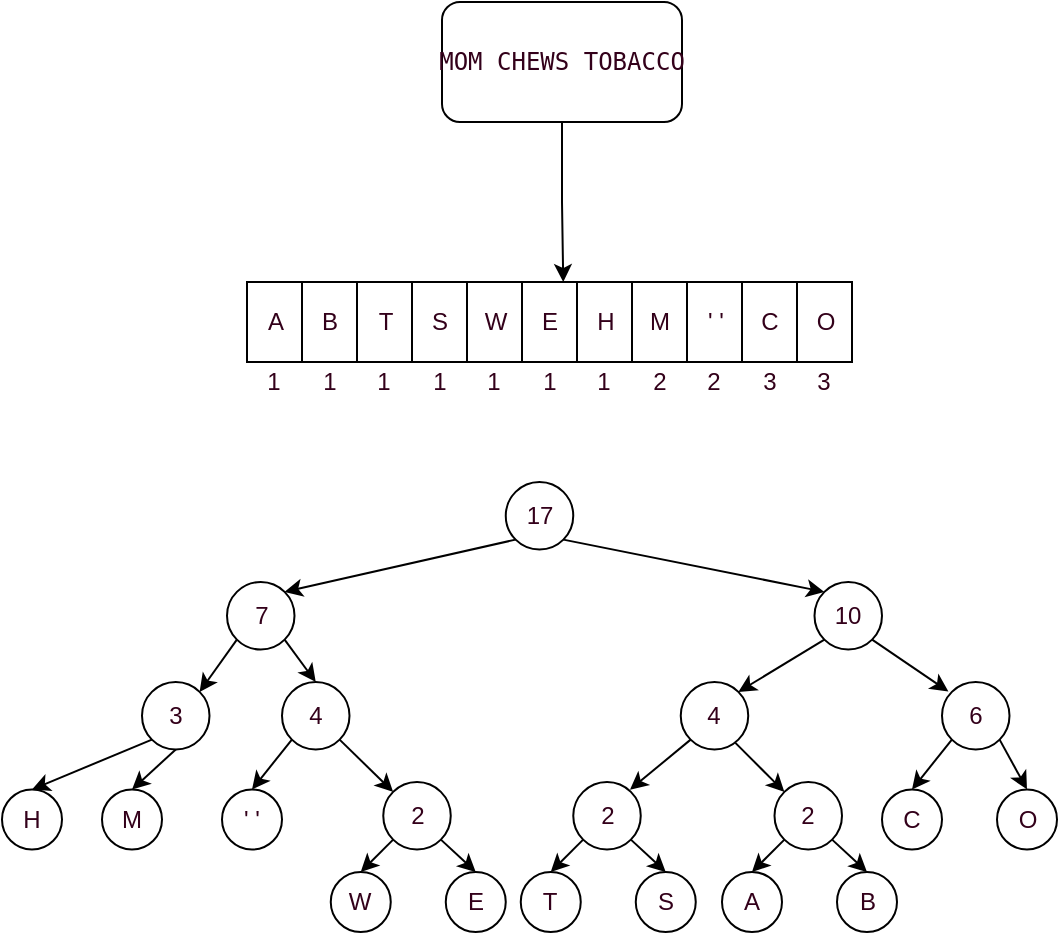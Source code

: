 <mxfile version="15.5.5" type="github">
  <diagram id="dF9T35ieNSY8kNzjUWbx" name="Page-1">
    <mxGraphModel dx="1028" dy="536" grid="1" gridSize="10" guides="1" tooltips="1" connect="1" arrows="1" fold="1" page="1" pageScale="1" pageWidth="827" pageHeight="1169" math="0" shadow="0">
      <root>
        <mxCell id="0" />
        <mxCell id="1" parent="0" />
        <mxCell id="OYj0gJ4Lvq-_R3bEyNbc-5" value="" style="edgeStyle=orthogonalEdgeStyle;rounded=0;orthogonalLoop=1;jettySize=auto;html=1;fontColor=#33001A;entryX=0.75;entryY=0;entryDx=0;entryDy=0;" edge="1" parent="1" source="OYj0gJ4Lvq-_R3bEyNbc-1" target="OYj0gJ4Lvq-_R3bEyNbc-42">
          <mxGeometry relative="1" as="geometry">
            <mxPoint x="380" y="320" as="targetPoint" />
          </mxGeometry>
        </mxCell>
        <mxCell id="OYj0gJ4Lvq-_R3bEyNbc-1" value="&lt;pre&gt;&lt;font color=&quot;#33001a&quot; face=&quot;jetbrains mono, monospace&quot;&gt;MOM CHEWS TOBACCO&lt;/font&gt;&lt;font face=&quot;jetbrains mono, monospace&quot;&gt;&lt;br&gt;&lt;/font&gt;&lt;/pre&gt;" style="rounded=1;whiteSpace=wrap;html=1;" vertex="1" parent="1">
          <mxGeometry x="320" y="130" width="120" height="60" as="geometry" />
        </mxCell>
        <mxCell id="OYj0gJ4Lvq-_R3bEyNbc-6" value="3" style="text;html=1;strokeColor=none;fillColor=none;align=center;verticalAlign=middle;whiteSpace=wrap;rounded=0;labelBackgroundColor=#FFFFFF;fontColor=#33001A;" vertex="1" parent="1">
          <mxGeometry x="473.75" y="310" width="20" height="20" as="geometry" />
        </mxCell>
        <mxCell id="OYj0gJ4Lvq-_R3bEyNbc-8" value="3" style="text;html=1;strokeColor=none;fillColor=none;align=center;verticalAlign=middle;whiteSpace=wrap;rounded=0;labelBackgroundColor=#FFFFFF;fontColor=#33001A;" vertex="1" parent="1">
          <mxGeometry x="501.25" y="310" width="20" height="20" as="geometry" />
        </mxCell>
        <mxCell id="OYj0gJ4Lvq-_R3bEyNbc-9" value="2" style="text;html=1;strokeColor=none;fillColor=none;align=center;verticalAlign=middle;whiteSpace=wrap;rounded=0;labelBackgroundColor=#FFFFFF;fontColor=#33001A;" vertex="1" parent="1">
          <mxGeometry x="446.25" y="310" width="20" height="20" as="geometry" />
        </mxCell>
        <mxCell id="OYj0gJ4Lvq-_R3bEyNbc-11" value="1" style="text;html=1;strokeColor=none;fillColor=none;align=center;verticalAlign=middle;whiteSpace=wrap;rounded=0;labelBackgroundColor=#FFFFFF;fontColor=#33001A;" vertex="1" parent="1">
          <mxGeometry x="281.25" y="310" width="20" height="20" as="geometry" />
        </mxCell>
        <mxCell id="OYj0gJ4Lvq-_R3bEyNbc-15" value="1" style="text;html=1;strokeColor=none;fillColor=none;align=center;verticalAlign=middle;whiteSpace=wrap;rounded=0;labelBackgroundColor=#FFFFFF;fontColor=#33001A;" vertex="1" parent="1">
          <mxGeometry x="308.75" y="310" width="20" height="20" as="geometry" />
        </mxCell>
        <mxCell id="OYj0gJ4Lvq-_R3bEyNbc-16" value="2" style="text;html=1;strokeColor=none;fillColor=none;align=center;verticalAlign=middle;whiteSpace=wrap;rounded=0;labelBackgroundColor=#FFFFFF;fontColor=#33001A;" vertex="1" parent="1">
          <mxGeometry x="418.75" y="310" width="20" height="20" as="geometry" />
        </mxCell>
        <mxCell id="OYj0gJ4Lvq-_R3bEyNbc-37" value="A" style="rounded=0;whiteSpace=wrap;html=1;labelBackgroundColor=#FFFFFF;fontColor=#33001A;" vertex="1" parent="1">
          <mxGeometry x="222.5" y="270" width="27.5" height="40" as="geometry" />
        </mxCell>
        <mxCell id="OYj0gJ4Lvq-_R3bEyNbc-38" value="B" style="rounded=0;whiteSpace=wrap;html=1;labelBackgroundColor=#FFFFFF;fontColor=#33001A;" vertex="1" parent="1">
          <mxGeometry x="250" y="270" width="27.5" height="40" as="geometry" />
        </mxCell>
        <mxCell id="OYj0gJ4Lvq-_R3bEyNbc-39" value="T" style="rounded=0;whiteSpace=wrap;html=1;labelBackgroundColor=#FFFFFF;fontColor=#33001A;" vertex="1" parent="1">
          <mxGeometry x="277.5" y="270" width="27.5" height="40" as="geometry" />
        </mxCell>
        <mxCell id="OYj0gJ4Lvq-_R3bEyNbc-40" value="S" style="rounded=0;whiteSpace=wrap;html=1;labelBackgroundColor=#FFFFFF;fontColor=#33001A;" vertex="1" parent="1">
          <mxGeometry x="305" y="270" width="27.5" height="40" as="geometry" />
        </mxCell>
        <mxCell id="OYj0gJ4Lvq-_R3bEyNbc-41" value="W" style="rounded=0;whiteSpace=wrap;html=1;labelBackgroundColor=#FFFFFF;fontColor=#33001A;" vertex="1" parent="1">
          <mxGeometry x="332.5" y="270" width="27.5" height="40" as="geometry" />
        </mxCell>
        <mxCell id="OYj0gJ4Lvq-_R3bEyNbc-42" value="E" style="rounded=0;whiteSpace=wrap;html=1;labelBackgroundColor=#FFFFFF;fontColor=#33001A;" vertex="1" parent="1">
          <mxGeometry x="360" y="270" width="27.5" height="40" as="geometry" />
        </mxCell>
        <mxCell id="OYj0gJ4Lvq-_R3bEyNbc-43" value="H" style="rounded=0;whiteSpace=wrap;html=1;labelBackgroundColor=#FFFFFF;fontColor=#33001A;" vertex="1" parent="1">
          <mxGeometry x="387.5" y="270" width="27.5" height="40" as="geometry" />
        </mxCell>
        <mxCell id="OYj0gJ4Lvq-_R3bEyNbc-45" value="M" style="rounded=0;whiteSpace=wrap;html=1;labelBackgroundColor=#FFFFFF;fontColor=#33001A;" vertex="1" parent="1">
          <mxGeometry x="415" y="270" width="27.5" height="40" as="geometry" />
        </mxCell>
        <mxCell id="OYj0gJ4Lvq-_R3bEyNbc-46" value="&#39; &#39;" style="rounded=0;whiteSpace=wrap;html=1;labelBackgroundColor=#FFFFFF;fontColor=#33001A;" vertex="1" parent="1">
          <mxGeometry x="442.5" y="270" width="27.5" height="40" as="geometry" />
        </mxCell>
        <mxCell id="OYj0gJ4Lvq-_R3bEyNbc-47" value="C" style="rounded=0;whiteSpace=wrap;html=1;labelBackgroundColor=#FFFFFF;fontColor=#33001A;" vertex="1" parent="1">
          <mxGeometry x="470" y="270" width="27.5" height="40" as="geometry" />
        </mxCell>
        <mxCell id="OYj0gJ4Lvq-_R3bEyNbc-48" value="O" style="rounded=0;whiteSpace=wrap;html=1;labelBackgroundColor=#FFFFFF;fontColor=#33001A;" vertex="1" parent="1">
          <mxGeometry x="497.5" y="270" width="27.5" height="40" as="geometry" />
        </mxCell>
        <mxCell id="OYj0gJ4Lvq-_R3bEyNbc-50" value="1" style="text;html=1;strokeColor=none;fillColor=none;align=center;verticalAlign=middle;whiteSpace=wrap;rounded=0;labelBackgroundColor=#FFFFFF;fontColor=#33001A;" vertex="1" parent="1">
          <mxGeometry x="391.25" y="310" width="20" height="20" as="geometry" />
        </mxCell>
        <mxCell id="OYj0gJ4Lvq-_R3bEyNbc-51" value="1" style="text;html=1;strokeColor=none;fillColor=none;align=center;verticalAlign=middle;whiteSpace=wrap;rounded=0;labelBackgroundColor=#FFFFFF;fontColor=#33001A;" vertex="1" parent="1">
          <mxGeometry x="363.75" y="310" width="20" height="20" as="geometry" />
        </mxCell>
        <mxCell id="OYj0gJ4Lvq-_R3bEyNbc-52" value="1" style="text;html=1;strokeColor=none;fillColor=none;align=center;verticalAlign=middle;whiteSpace=wrap;rounded=0;labelBackgroundColor=#FFFFFF;fontColor=#33001A;" vertex="1" parent="1">
          <mxGeometry x="336.25" y="310" width="20" height="20" as="geometry" />
        </mxCell>
        <mxCell id="OYj0gJ4Lvq-_R3bEyNbc-53" value="1" style="text;html=1;strokeColor=none;fillColor=none;align=center;verticalAlign=middle;whiteSpace=wrap;rounded=0;labelBackgroundColor=#FFFFFF;fontColor=#33001A;" vertex="1" parent="1">
          <mxGeometry x="253.75" y="310" width="20" height="20" as="geometry" />
        </mxCell>
        <mxCell id="OYj0gJ4Lvq-_R3bEyNbc-54" value="1" style="text;html=1;strokeColor=none;fillColor=none;align=center;verticalAlign=middle;whiteSpace=wrap;rounded=0;labelBackgroundColor=#FFFFFF;fontColor=#33001A;" vertex="1" parent="1">
          <mxGeometry x="226.25" y="310" width="20" height="20" as="geometry" />
        </mxCell>
        <mxCell id="OYj0gJ4Lvq-_R3bEyNbc-59" value="2" style="ellipse;whiteSpace=wrap;html=1;aspect=fixed;labelBackgroundColor=#FFFFFF;fontColor=#33001A;" vertex="1" parent="1">
          <mxGeometry x="486.25" y="520" width="33.75" height="33.75" as="geometry" />
        </mxCell>
        <mxCell id="OYj0gJ4Lvq-_R3bEyNbc-60" value="A" style="ellipse;whiteSpace=wrap;html=1;aspect=fixed;labelBackgroundColor=#FFFFFF;fontColor=#33001A;" vertex="1" parent="1">
          <mxGeometry x="460" y="565" width="30" height="30" as="geometry" />
        </mxCell>
        <mxCell id="OYj0gJ4Lvq-_R3bEyNbc-61" value="B" style="ellipse;whiteSpace=wrap;html=1;aspect=fixed;labelBackgroundColor=#FFFFFF;fontColor=#33001A;" vertex="1" parent="1">
          <mxGeometry x="517.5" y="565" width="30" height="30" as="geometry" />
        </mxCell>
        <mxCell id="OYj0gJ4Lvq-_R3bEyNbc-67" value="" style="endArrow=classic;html=1;rounded=0;fontColor=#33001A;entryX=0.5;entryY=0;entryDx=0;entryDy=0;exitX=1;exitY=1;exitDx=0;exitDy=0;" edge="1" parent="1" source="OYj0gJ4Lvq-_R3bEyNbc-59" target="OYj0gJ4Lvq-_R3bEyNbc-61">
          <mxGeometry width="50" height="50" relative="1" as="geometry">
            <mxPoint x="520" y="540" as="sourcePoint" />
            <mxPoint x="570" y="490" as="targetPoint" />
          </mxGeometry>
        </mxCell>
        <mxCell id="OYj0gJ4Lvq-_R3bEyNbc-68" value="" style="endArrow=classic;html=1;rounded=0;fontColor=#33001A;entryX=0.5;entryY=0;entryDx=0;entryDy=0;exitX=0;exitY=1;exitDx=0;exitDy=0;" edge="1" parent="1" source="OYj0gJ4Lvq-_R3bEyNbc-59" target="OYj0gJ4Lvq-_R3bEyNbc-60">
          <mxGeometry width="50" height="50" relative="1" as="geometry">
            <mxPoint x="477.5" y="550" as="sourcePoint" />
            <mxPoint x="490" y="575" as="targetPoint" />
          </mxGeometry>
        </mxCell>
        <mxCell id="OYj0gJ4Lvq-_R3bEyNbc-69" value="2" style="ellipse;whiteSpace=wrap;html=1;aspect=fixed;labelBackgroundColor=#FFFFFF;fontColor=#33001A;" vertex="1" parent="1">
          <mxGeometry x="290.63" y="520" width="33.75" height="33.75" as="geometry" />
        </mxCell>
        <mxCell id="OYj0gJ4Lvq-_R3bEyNbc-70" value="W" style="ellipse;whiteSpace=wrap;html=1;aspect=fixed;labelBackgroundColor=#FFFFFF;fontColor=#33001A;" vertex="1" parent="1">
          <mxGeometry x="264.38" y="565" width="30" height="30" as="geometry" />
        </mxCell>
        <mxCell id="OYj0gJ4Lvq-_R3bEyNbc-71" value="E" style="ellipse;whiteSpace=wrap;html=1;aspect=fixed;labelBackgroundColor=#FFFFFF;fontColor=#33001A;" vertex="1" parent="1">
          <mxGeometry x="321.88" y="565" width="30" height="30" as="geometry" />
        </mxCell>
        <mxCell id="OYj0gJ4Lvq-_R3bEyNbc-72" value="" style="endArrow=classic;html=1;rounded=0;fontColor=#33001A;entryX=0.5;entryY=0;entryDx=0;entryDy=0;exitX=1;exitY=1;exitDx=0;exitDy=0;" edge="1" parent="1" source="OYj0gJ4Lvq-_R3bEyNbc-69" target="OYj0gJ4Lvq-_R3bEyNbc-71">
          <mxGeometry width="50" height="50" relative="1" as="geometry">
            <mxPoint x="324.38" y="540" as="sourcePoint" />
            <mxPoint x="374.38" y="490" as="targetPoint" />
          </mxGeometry>
        </mxCell>
        <mxCell id="OYj0gJ4Lvq-_R3bEyNbc-73" value="" style="endArrow=classic;html=1;rounded=0;fontColor=#33001A;entryX=0.5;entryY=0;entryDx=0;entryDy=0;exitX=0;exitY=1;exitDx=0;exitDy=0;" edge="1" parent="1" source="OYj0gJ4Lvq-_R3bEyNbc-69" target="OYj0gJ4Lvq-_R3bEyNbc-70">
          <mxGeometry width="50" height="50" relative="1" as="geometry">
            <mxPoint x="281.88" y="550" as="sourcePoint" />
            <mxPoint x="294.38" y="575" as="targetPoint" />
          </mxGeometry>
        </mxCell>
        <mxCell id="OYj0gJ4Lvq-_R3bEyNbc-74" value="2" style="ellipse;whiteSpace=wrap;html=1;aspect=fixed;labelBackgroundColor=#FFFFFF;fontColor=#33001A;" vertex="1" parent="1">
          <mxGeometry x="385.63" y="520" width="33.75" height="33.75" as="geometry" />
        </mxCell>
        <mxCell id="OYj0gJ4Lvq-_R3bEyNbc-75" value="T" style="ellipse;whiteSpace=wrap;html=1;aspect=fixed;labelBackgroundColor=#FFFFFF;fontColor=#33001A;" vertex="1" parent="1">
          <mxGeometry x="359.38" y="565" width="30" height="30" as="geometry" />
        </mxCell>
        <mxCell id="OYj0gJ4Lvq-_R3bEyNbc-76" value="S" style="ellipse;whiteSpace=wrap;html=1;aspect=fixed;labelBackgroundColor=#FFFFFF;fontColor=#33001A;" vertex="1" parent="1">
          <mxGeometry x="416.88" y="565" width="30" height="30" as="geometry" />
        </mxCell>
        <mxCell id="OYj0gJ4Lvq-_R3bEyNbc-77" value="" style="endArrow=classic;html=1;rounded=0;fontColor=#33001A;entryX=0.5;entryY=0;entryDx=0;entryDy=0;exitX=1;exitY=1;exitDx=0;exitDy=0;" edge="1" parent="1" source="OYj0gJ4Lvq-_R3bEyNbc-74" target="OYj0gJ4Lvq-_R3bEyNbc-76">
          <mxGeometry width="50" height="50" relative="1" as="geometry">
            <mxPoint x="419.38" y="540" as="sourcePoint" />
            <mxPoint x="469.38" y="490" as="targetPoint" />
          </mxGeometry>
        </mxCell>
        <mxCell id="OYj0gJ4Lvq-_R3bEyNbc-78" value="" style="endArrow=classic;html=1;rounded=0;fontColor=#33001A;entryX=0.5;entryY=0;entryDx=0;entryDy=0;exitX=0;exitY=1;exitDx=0;exitDy=0;" edge="1" parent="1" source="OYj0gJ4Lvq-_R3bEyNbc-74" target="OYj0gJ4Lvq-_R3bEyNbc-75">
          <mxGeometry width="50" height="50" relative="1" as="geometry">
            <mxPoint x="376.88" y="550" as="sourcePoint" />
            <mxPoint x="389.38" y="575" as="targetPoint" />
          </mxGeometry>
        </mxCell>
        <mxCell id="OYj0gJ4Lvq-_R3bEyNbc-113" value="3" style="ellipse;whiteSpace=wrap;html=1;aspect=fixed;labelBackgroundColor=#FFFFFF;fontColor=#33001A;" vertex="1" parent="1">
          <mxGeometry x="170" y="470" width="33.75" height="33.75" as="geometry" />
        </mxCell>
        <mxCell id="OYj0gJ4Lvq-_R3bEyNbc-114" value="H" style="ellipse;whiteSpace=wrap;html=1;aspect=fixed;labelBackgroundColor=#FFFFFF;fontColor=#33001A;" vertex="1" parent="1">
          <mxGeometry x="100" y="523.75" width="30" height="30" as="geometry" />
        </mxCell>
        <mxCell id="OYj0gJ4Lvq-_R3bEyNbc-115" value="М" style="ellipse;whiteSpace=wrap;html=1;aspect=fixed;labelBackgroundColor=#FFFFFF;fontColor=#33001A;" vertex="1" parent="1">
          <mxGeometry x="150" y="523.75" width="30" height="30" as="geometry" />
        </mxCell>
        <mxCell id="OYj0gJ4Lvq-_R3bEyNbc-116" value="" style="endArrow=classic;html=1;rounded=0;fontColor=#33001A;entryX=0.5;entryY=0;entryDx=0;entryDy=0;exitX=0.5;exitY=1;exitDx=0;exitDy=0;" edge="1" parent="1" source="OYj0gJ4Lvq-_R3bEyNbc-113" target="OYj0gJ4Lvq-_R3bEyNbc-115">
          <mxGeometry width="50" height="50" relative="1" as="geometry">
            <mxPoint x="134.38" y="490" as="sourcePoint" />
            <mxPoint x="184.38" y="440" as="targetPoint" />
          </mxGeometry>
        </mxCell>
        <mxCell id="OYj0gJ4Lvq-_R3bEyNbc-117" value="" style="endArrow=classic;html=1;rounded=0;fontColor=#33001A;entryX=0.5;entryY=0;entryDx=0;entryDy=0;exitX=0;exitY=1;exitDx=0;exitDy=0;" edge="1" parent="1" source="OYj0gJ4Lvq-_R3bEyNbc-113" target="OYj0gJ4Lvq-_R3bEyNbc-114">
          <mxGeometry width="50" height="50" relative="1" as="geometry">
            <mxPoint x="91.88" y="500" as="sourcePoint" />
            <mxPoint x="104.38" y="525" as="targetPoint" />
          </mxGeometry>
        </mxCell>
        <mxCell id="OYj0gJ4Lvq-_R3bEyNbc-118" value="4" style="ellipse;whiteSpace=wrap;html=1;aspect=fixed;labelBackgroundColor=#FFFFFF;fontColor=#33001A;" vertex="1" parent="1">
          <mxGeometry x="240" y="470" width="33.75" height="33.75" as="geometry" />
        </mxCell>
        <mxCell id="OYj0gJ4Lvq-_R3bEyNbc-123" value="" style="endArrow=classic;html=1;rounded=0;fontColor=#33001A;entryX=0;entryY=0;entryDx=0;entryDy=0;exitX=1;exitY=1;exitDx=0;exitDy=0;" edge="1" parent="1" source="OYj0gJ4Lvq-_R3bEyNbc-118" target="OYj0gJ4Lvq-_R3bEyNbc-69">
          <mxGeometry width="50" height="50" relative="1" as="geometry">
            <mxPoint x="254.943" y="508.807" as="sourcePoint" />
            <mxPoint x="226.937" y="534.943" as="targetPoint" />
          </mxGeometry>
        </mxCell>
        <mxCell id="OYj0gJ4Lvq-_R3bEyNbc-125" value="" style="endArrow=classic;html=1;rounded=0;fontColor=#33001A;entryX=1;entryY=0;entryDx=0;entryDy=0;exitX=0;exitY=1;exitDx=0;exitDy=0;startArrow=none;" edge="1" parent="1" source="OYj0gJ4Lvq-_R3bEyNbc-127" target="OYj0gJ4Lvq-_R3bEyNbc-113">
          <mxGeometry width="50" height="50" relative="1" as="geometry">
            <mxPoint x="226.253" y="443.867" as="sourcePoint" />
            <mxPoint x="198.247" y="470.003" as="targetPoint" />
          </mxGeometry>
        </mxCell>
        <mxCell id="OYj0gJ4Lvq-_R3bEyNbc-126" value="" style="endArrow=classic;html=1;rounded=0;fontColor=#33001A;entryX=0.5;entryY=0;entryDx=0;entryDy=0;exitX=1;exitY=1;exitDx=0;exitDy=0;" edge="1" parent="1" source="OYj0gJ4Lvq-_R3bEyNbc-127" target="OYj0gJ4Lvq-_R3bEyNbc-118">
          <mxGeometry width="50" height="50" relative="1" as="geometry">
            <mxPoint x="236.253" y="453.867" as="sourcePoint" />
            <mxPoint x="208.807" y="484.943" as="targetPoint" />
          </mxGeometry>
        </mxCell>
        <mxCell id="OYj0gJ4Lvq-_R3bEyNbc-127" value="7" style="ellipse;whiteSpace=wrap;html=1;aspect=fixed;labelBackgroundColor=#FFFFFF;fontColor=#33001A;" vertex="1" parent="1">
          <mxGeometry x="212.5" y="420" width="33.75" height="33.75" as="geometry" />
        </mxCell>
        <mxCell id="OYj0gJ4Lvq-_R3bEyNbc-129" value="&#39; &#39;" style="ellipse;whiteSpace=wrap;html=1;aspect=fixed;labelBackgroundColor=#FFFFFF;fontColor=#33001A;" vertex="1" parent="1">
          <mxGeometry x="210" y="523.75" width="30" height="30" as="geometry" />
        </mxCell>
        <mxCell id="OYj0gJ4Lvq-_R3bEyNbc-130" value="" style="endArrow=classic;html=1;rounded=0;fontColor=#33001A;entryX=0.5;entryY=0;entryDx=0;entryDy=0;exitX=0;exitY=1;exitDx=0;exitDy=0;" edge="1" parent="1" source="OYj0gJ4Lvq-_R3bEyNbc-118" target="OYj0gJ4Lvq-_R3bEyNbc-129">
          <mxGeometry width="50" height="50" relative="1" as="geometry">
            <mxPoint x="253.754" y="503.752" as="sourcePoint" />
            <mxPoint x="233.6" y="523.01" as="targetPoint" />
          </mxGeometry>
        </mxCell>
        <mxCell id="OYj0gJ4Lvq-_R3bEyNbc-131" value="4" style="ellipse;whiteSpace=wrap;html=1;aspect=fixed;labelBackgroundColor=#FFFFFF;fontColor=#33001A;" vertex="1" parent="1">
          <mxGeometry x="439.37" y="470" width="33.75" height="33.75" as="geometry" />
        </mxCell>
        <mxCell id="OYj0gJ4Lvq-_R3bEyNbc-132" value="" style="endArrow=classic;html=1;rounded=0;fontColor=#33001A;entryX=0;entryY=0;entryDx=0;entryDy=0;exitX=0.81;exitY=0.902;exitDx=0;exitDy=0;exitPerimeter=0;" edge="1" parent="1" source="OYj0gJ4Lvq-_R3bEyNbc-131" target="OYj0gJ4Lvq-_R3bEyNbc-59">
          <mxGeometry width="50" height="50" relative="1" as="geometry">
            <mxPoint x="459.997" y="507.557" as="sourcePoint" />
            <mxPoint x="477.44" y="523.75" as="targetPoint" />
          </mxGeometry>
        </mxCell>
        <mxCell id="OYj0gJ4Lvq-_R3bEyNbc-133" value="" style="endArrow=classic;html=1;rounded=0;fontColor=#33001A;entryX=0.841;entryY=0.114;entryDx=0;entryDy=0;exitX=0;exitY=1;exitDx=0;exitDy=0;entryPerimeter=0;" edge="1" parent="1" source="OYj0gJ4Lvq-_R3bEyNbc-131" target="OYj0gJ4Lvq-_R3bEyNbc-74">
          <mxGeometry width="50" height="50" relative="1" as="geometry">
            <mxPoint x="422.398" y="503.752" as="sourcePoint" />
            <mxPoint x="446.883" y="528.253" as="targetPoint" />
          </mxGeometry>
        </mxCell>
        <mxCell id="OYj0gJ4Lvq-_R3bEyNbc-137" value="6" style="ellipse;whiteSpace=wrap;html=1;aspect=fixed;labelBackgroundColor=#FFFFFF;fontColor=#33001A;" vertex="1" parent="1">
          <mxGeometry x="570" y="470" width="33.75" height="33.75" as="geometry" />
        </mxCell>
        <mxCell id="OYj0gJ4Lvq-_R3bEyNbc-138" value="C" style="ellipse;whiteSpace=wrap;html=1;aspect=fixed;labelBackgroundColor=#FFFFFF;fontColor=#33001A;" vertex="1" parent="1">
          <mxGeometry x="540" y="523.75" width="30" height="30" as="geometry" />
        </mxCell>
        <mxCell id="OYj0gJ4Lvq-_R3bEyNbc-139" value="O" style="ellipse;whiteSpace=wrap;html=1;aspect=fixed;labelBackgroundColor=#FFFFFF;fontColor=#33001A;" vertex="1" parent="1">
          <mxGeometry x="597.5" y="523.75" width="30" height="30" as="geometry" />
        </mxCell>
        <mxCell id="OYj0gJ4Lvq-_R3bEyNbc-140" value="" style="endArrow=classic;html=1;rounded=0;fontColor=#33001A;entryX=0.5;entryY=0;entryDx=0;entryDy=0;exitX=1;exitY=1;exitDx=0;exitDy=0;" edge="1" parent="1" source="OYj0gJ4Lvq-_R3bEyNbc-137" target="OYj0gJ4Lvq-_R3bEyNbc-139">
          <mxGeometry width="50" height="50" relative="1" as="geometry">
            <mxPoint x="600" y="498.75" as="sourcePoint" />
            <mxPoint x="650" y="448.75" as="targetPoint" />
          </mxGeometry>
        </mxCell>
        <mxCell id="OYj0gJ4Lvq-_R3bEyNbc-141" value="" style="endArrow=classic;html=1;rounded=0;fontColor=#33001A;entryX=0.5;entryY=0;entryDx=0;entryDy=0;exitX=0;exitY=1;exitDx=0;exitDy=0;" edge="1" parent="1" source="OYj0gJ4Lvq-_R3bEyNbc-137" target="OYj0gJ4Lvq-_R3bEyNbc-138">
          <mxGeometry width="50" height="50" relative="1" as="geometry">
            <mxPoint x="557.5" y="508.75" as="sourcePoint" />
            <mxPoint x="570" y="533.75" as="targetPoint" />
          </mxGeometry>
        </mxCell>
        <mxCell id="OYj0gJ4Lvq-_R3bEyNbc-145" value="10" style="ellipse;whiteSpace=wrap;html=1;aspect=fixed;labelBackgroundColor=#FFFFFF;fontColor=#33001A;" vertex="1" parent="1">
          <mxGeometry x="506.25" y="420" width="33.75" height="33.75" as="geometry" />
        </mxCell>
        <mxCell id="OYj0gJ4Lvq-_R3bEyNbc-147" value="" style="endArrow=classic;html=1;rounded=0;fontColor=#33001A;entryX=0.095;entryY=0.142;entryDx=0;entryDy=0;exitX=1;exitY=1;exitDx=0;exitDy=0;entryPerimeter=0;" edge="1" parent="1" source="OYj0gJ4Lvq-_R3bEyNbc-145" target="OYj0gJ4Lvq-_R3bEyNbc-137">
          <mxGeometry width="50" height="50" relative="1" as="geometry">
            <mxPoint x="539.997" y="445.057" as="sourcePoint" />
            <mxPoint x="553.69" y="470" as="targetPoint" />
          </mxGeometry>
        </mxCell>
        <mxCell id="OYj0gJ4Lvq-_R3bEyNbc-148" value="" style="endArrow=classic;html=1;rounded=0;fontColor=#33001A;entryX=1;entryY=0;entryDx=0;entryDy=0;exitX=0;exitY=1;exitDx=0;exitDy=0;" edge="1" parent="1" source="OYj0gJ4Lvq-_R3bEyNbc-145" target="OYj0gJ4Lvq-_R3bEyNbc-131">
          <mxGeometry width="50" height="50" relative="1" as="geometry">
            <mxPoint x="545.057" y="458.807" as="sourcePoint" />
            <mxPoint x="583.206" y="484.793" as="targetPoint" />
          </mxGeometry>
        </mxCell>
        <mxCell id="OYj0gJ4Lvq-_R3bEyNbc-149" value="17" style="ellipse;whiteSpace=wrap;html=1;aspect=fixed;labelBackgroundColor=#FFFFFF;fontColor=#33001A;" vertex="1" parent="1">
          <mxGeometry x="351.88" y="370" width="33.75" height="33.75" as="geometry" />
        </mxCell>
        <mxCell id="OYj0gJ4Lvq-_R3bEyNbc-150" value="" style="endArrow=classic;html=1;rounded=0;fontColor=#33001A;entryX=1;entryY=0;entryDx=0;entryDy=0;exitX=0;exitY=1;exitDx=0;exitDy=0;" edge="1" parent="1" source="OYj0gJ4Lvq-_R3bEyNbc-149" target="OYj0gJ4Lvq-_R3bEyNbc-127">
          <mxGeometry width="50" height="50" relative="1" as="geometry">
            <mxPoint x="521.193" y="458.807" as="sourcePoint" />
            <mxPoint x="478.177" y="484.943" as="targetPoint" />
          </mxGeometry>
        </mxCell>
        <mxCell id="OYj0gJ4Lvq-_R3bEyNbc-151" value="" style="endArrow=classic;html=1;rounded=0;fontColor=#33001A;entryX=0;entryY=0;entryDx=0;entryDy=0;exitX=1;exitY=1;exitDx=0;exitDy=0;" edge="1" parent="1" source="OYj0gJ4Lvq-_R3bEyNbc-149" target="OYj0gJ4Lvq-_R3bEyNbc-145">
          <mxGeometry width="50" height="50" relative="1" as="geometry">
            <mxPoint x="366.823" y="408.807" as="sourcePoint" />
            <mxPoint x="251.307" y="434.943" as="targetPoint" />
          </mxGeometry>
        </mxCell>
      </root>
    </mxGraphModel>
  </diagram>
</mxfile>
